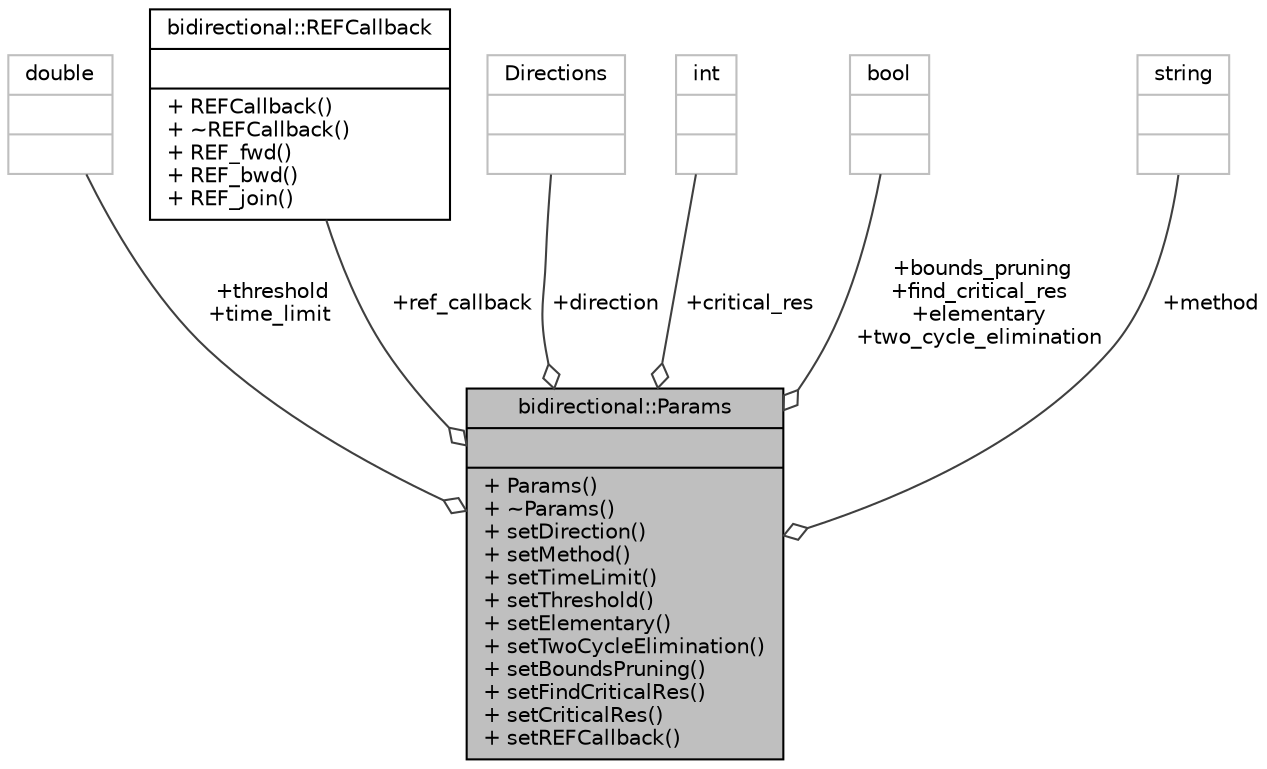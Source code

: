 digraph "bidirectional::Params"
{
  bgcolor="transparent";
  edge [fontname="Helvetica",fontsize="10",labelfontname="Helvetica",labelfontsize="10"];
  node [fontname="Helvetica",fontsize="10",shape=record];
  Node1 [label="{bidirectional::Params\n||+ Params()\l+ ~Params()\l+ setDirection()\l+ setMethod()\l+ setTimeLimit()\l+ setThreshold()\l+ setElementary()\l+ setTwoCycleElimination()\l+ setBoundsPruning()\l+ setFindCriticalRes()\l+ setCriticalRes()\l+ setREFCallback()\l}",height=0.2,width=0.4,color="black", fillcolor="grey75", style="filled", fontcolor="black"];
  Node2 -> Node1 [color="grey25",fontsize="10",style="solid",label=" +threshold\n+time_limit" ,arrowhead="odiamond",fontname="Helvetica"];
  Node2 [label="{double\n||}",height=0.2,width=0.4,color="grey75"];
  Node3 -> Node1 [color="grey25",fontsize="10",style="solid",label=" +ref_callback" ,arrowhead="odiamond",fontname="Helvetica"];
  Node3 [label="{bidirectional::REFCallback\n||+ REFCallback()\l+ ~REFCallback()\l+ REF_fwd()\l+ REF_bwd()\l+ REF_join()\l}",height=0.2,width=0.4,color="black",URL="$classbidirectional_1_1REFCallback.html"];
  Node4 -> Node1 [color="grey25",fontsize="10",style="solid",label=" +direction" ,arrowhead="odiamond",fontname="Helvetica"];
  Node4 [label="{Directions\n||}",height=0.2,width=0.4,color="grey75"];
  Node5 -> Node1 [color="grey25",fontsize="10",style="solid",label=" +critical_res" ,arrowhead="odiamond",fontname="Helvetica"];
  Node5 [label="{int\n||}",height=0.2,width=0.4,color="grey75"];
  Node6 -> Node1 [color="grey25",fontsize="10",style="solid",label=" +bounds_pruning\n+find_critical_res\n+elementary\n+two_cycle_elimination" ,arrowhead="odiamond",fontname="Helvetica"];
  Node6 [label="{bool\n||}",height=0.2,width=0.4,color="grey75"];
  Node7 -> Node1 [color="grey25",fontsize="10",style="solid",label=" +method" ,arrowhead="odiamond",fontname="Helvetica"];
  Node7 [label="{string\n||}",height=0.2,width=0.4,color="grey75"];
}
